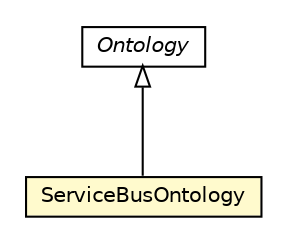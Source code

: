 #!/usr/local/bin/dot
#
# Class diagram 
# Generated by UMLGraph version R5_6-24-gf6e263 (http://www.umlgraph.org/)
#

digraph G {
	edge [fontname="Helvetica",fontsize=10,labelfontname="Helvetica",labelfontsize=10];
	node [fontname="Helvetica",fontsize=10,shape=plaintext];
	nodesep=0.25;
	ranksep=0.5;
	// org.universAAL.middleware.owl.Ontology
	c369593 [label=<<table title="org.universAAL.middleware.owl.Ontology" border="0" cellborder="1" cellspacing="0" cellpadding="2" port="p" href="../../owl/Ontology.html">
		<tr><td><table border="0" cellspacing="0" cellpadding="1">
<tr><td align="center" balign="center"><font face="Helvetica-Oblique"> Ontology </font></td></tr>
		</table></td></tr>
		</table>>, URL="../../owl/Ontology.html", fontname="Helvetica", fontcolor="black", fontsize=10.0];
	// org.universAAL.middleware.service.owl.ServiceBusOntology
	c369940 [label=<<table title="org.universAAL.middleware.service.owl.ServiceBusOntology" border="0" cellborder="1" cellspacing="0" cellpadding="2" port="p" bgcolor="lemonChiffon" href="./ServiceBusOntology.html">
		<tr><td><table border="0" cellspacing="0" cellpadding="1">
<tr><td align="center" balign="center"> ServiceBusOntology </td></tr>
		</table></td></tr>
		</table>>, URL="./ServiceBusOntology.html", fontname="Helvetica", fontcolor="black", fontsize=10.0];
	//org.universAAL.middleware.service.owl.ServiceBusOntology extends org.universAAL.middleware.owl.Ontology
	c369593:p -> c369940:p [dir=back,arrowtail=empty];
}

